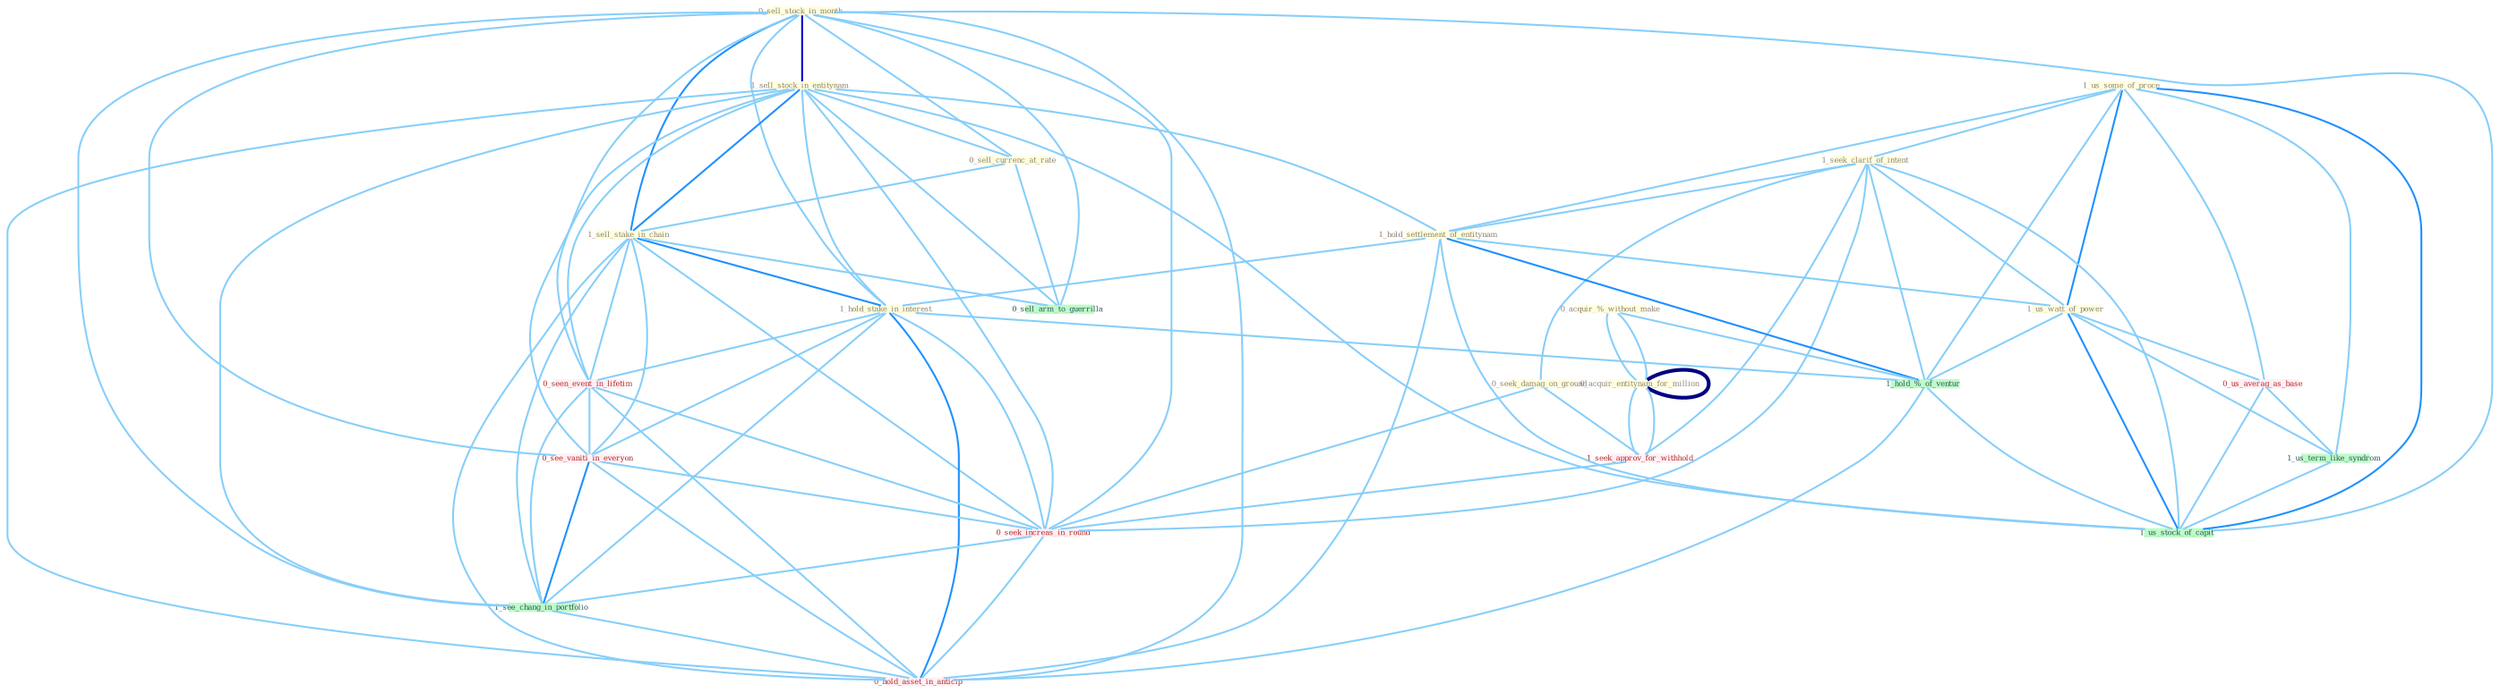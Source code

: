Graph G{ 
    node
    [shape=polygon,style=filled,width=.5,height=.06,color="#BDFCC9",fixedsize=true,fontsize=4,
    fontcolor="#2f4f4f"];
    {node
    [color="#ffffe0", fontcolor="#8b7d6b"] "0_sell_stock_in_month " "1_sell_stock_in_entitynam " "1_us_some_of_proce " "1_seek_clarif_of_intent " "1_hold_settlement_of_entitynam " "0_sell_currenc_at_rate " "1_us_watt_of_power " "1_sell_stake_in_chain " "0_acquir_entitynam_for_million " "1_hold_stake_in_interest " "0_acquir_%_without_make " "0_seek_damag_on_ground " "0_acquir_entitynam_for_million "}
{node [color="#fff0f5", fontcolor="#b22222"] "0_seen_event_in_lifetim " "0_us_averag_as_base " "1_seek_approv_for_withhold " "0_see_vaniti_in_everyon " "0_seek_increas_in_round " "0_hold_asset_in_anticip "}
edge [color="#B0E2FF"];

	"0_sell_stock_in_month " -- "1_sell_stock_in_entitynam " [w="3", color="#0000cd" , len=0.6];
	"0_sell_stock_in_month " -- "0_sell_currenc_at_rate " [w="1", color="#87cefa" ];
	"0_sell_stock_in_month " -- "1_sell_stake_in_chain " [w="2", color="#1e90ff" , len=0.8];
	"0_sell_stock_in_month " -- "1_hold_stake_in_interest " [w="1", color="#87cefa" ];
	"0_sell_stock_in_month " -- "0_seen_event_in_lifetim " [w="1", color="#87cefa" ];
	"0_sell_stock_in_month " -- "0_see_vaniti_in_everyon " [w="1", color="#87cefa" ];
	"0_sell_stock_in_month " -- "0_sell_arm_to_guerrilla " [w="1", color="#87cefa" ];
	"0_sell_stock_in_month " -- "0_seek_increas_in_round " [w="1", color="#87cefa" ];
	"0_sell_stock_in_month " -- "1_us_stock_of_capit " [w="1", color="#87cefa" ];
	"0_sell_stock_in_month " -- "1_see_chang_in_portfolio " [w="1", color="#87cefa" ];
	"0_sell_stock_in_month " -- "0_hold_asset_in_anticip " [w="1", color="#87cefa" ];
	"1_sell_stock_in_entitynam " -- "1_hold_settlement_of_entitynam " [w="1", color="#87cefa" ];
	"1_sell_stock_in_entitynam " -- "0_sell_currenc_at_rate " [w="1", color="#87cefa" ];
	"1_sell_stock_in_entitynam " -- "1_sell_stake_in_chain " [w="2", color="#1e90ff" , len=0.8];
	"1_sell_stock_in_entitynam " -- "1_hold_stake_in_interest " [w="1", color="#87cefa" ];
	"1_sell_stock_in_entitynam " -- "0_seen_event_in_lifetim " [w="1", color="#87cefa" ];
	"1_sell_stock_in_entitynam " -- "0_see_vaniti_in_everyon " [w="1", color="#87cefa" ];
	"1_sell_stock_in_entitynam " -- "0_sell_arm_to_guerrilla " [w="1", color="#87cefa" ];
	"1_sell_stock_in_entitynam " -- "0_seek_increas_in_round " [w="1", color="#87cefa" ];
	"1_sell_stock_in_entitynam " -- "1_us_stock_of_capit " [w="1", color="#87cefa" ];
	"1_sell_stock_in_entitynam " -- "1_see_chang_in_portfolio " [w="1", color="#87cefa" ];
	"1_sell_stock_in_entitynam " -- "0_hold_asset_in_anticip " [w="1", color="#87cefa" ];
	"1_us_some_of_proce " -- "1_seek_clarif_of_intent " [w="1", color="#87cefa" ];
	"1_us_some_of_proce " -- "1_hold_settlement_of_entitynam " [w="1", color="#87cefa" ];
	"1_us_some_of_proce " -- "1_us_watt_of_power " [w="2", color="#1e90ff" , len=0.8];
	"1_us_some_of_proce " -- "0_us_averag_as_base " [w="1", color="#87cefa" ];
	"1_us_some_of_proce " -- "1_us_term_like_syndrom " [w="1", color="#87cefa" ];
	"1_us_some_of_proce " -- "1_hold_%_of_ventur " [w="1", color="#87cefa" ];
	"1_us_some_of_proce " -- "1_us_stock_of_capit " [w="2", color="#1e90ff" , len=0.8];
	"1_seek_clarif_of_intent " -- "1_hold_settlement_of_entitynam " [w="1", color="#87cefa" ];
	"1_seek_clarif_of_intent " -- "1_us_watt_of_power " [w="1", color="#87cefa" ];
	"1_seek_clarif_of_intent " -- "0_seek_damag_on_ground " [w="1", color="#87cefa" ];
	"1_seek_clarif_of_intent " -- "1_seek_approv_for_withhold " [w="1", color="#87cefa" ];
	"1_seek_clarif_of_intent " -- "1_hold_%_of_ventur " [w="1", color="#87cefa" ];
	"1_seek_clarif_of_intent " -- "0_seek_increas_in_round " [w="1", color="#87cefa" ];
	"1_seek_clarif_of_intent " -- "1_us_stock_of_capit " [w="1", color="#87cefa" ];
	"1_hold_settlement_of_entitynam " -- "1_us_watt_of_power " [w="1", color="#87cefa" ];
	"1_hold_settlement_of_entitynam " -- "1_hold_stake_in_interest " [w="1", color="#87cefa" ];
	"1_hold_settlement_of_entitynam " -- "1_hold_%_of_ventur " [w="2", color="#1e90ff" , len=0.8];
	"1_hold_settlement_of_entitynam " -- "1_us_stock_of_capit " [w="1", color="#87cefa" ];
	"1_hold_settlement_of_entitynam " -- "0_hold_asset_in_anticip " [w="1", color="#87cefa" ];
	"0_sell_currenc_at_rate " -- "1_sell_stake_in_chain " [w="1", color="#87cefa" ];
	"0_sell_currenc_at_rate " -- "0_sell_arm_to_guerrilla " [w="1", color="#87cefa" ];
	"1_us_watt_of_power " -- "0_us_averag_as_base " [w="1", color="#87cefa" ];
	"1_us_watt_of_power " -- "1_us_term_like_syndrom " [w="1", color="#87cefa" ];
	"1_us_watt_of_power " -- "1_hold_%_of_ventur " [w="1", color="#87cefa" ];
	"1_us_watt_of_power " -- "1_us_stock_of_capit " [w="2", color="#1e90ff" , len=0.8];
	"1_sell_stake_in_chain " -- "1_hold_stake_in_interest " [w="2", color="#1e90ff" , len=0.8];
	"1_sell_stake_in_chain " -- "0_seen_event_in_lifetim " [w="1", color="#87cefa" ];
	"1_sell_stake_in_chain " -- "0_see_vaniti_in_everyon " [w="1", color="#87cefa" ];
	"1_sell_stake_in_chain " -- "0_sell_arm_to_guerrilla " [w="1", color="#87cefa" ];
	"1_sell_stake_in_chain " -- "0_seek_increas_in_round " [w="1", color="#87cefa" ];
	"1_sell_stake_in_chain " -- "1_see_chang_in_portfolio " [w="1", color="#87cefa" ];
	"1_sell_stake_in_chain " -- "0_hold_asset_in_anticip " [w="1", color="#87cefa" ];
	"0_acquir_entitynam_for_million " -- "0_acquir_%_without_make " [w="1", color="#87cefa" ];
	"0_acquir_entitynam_for_million " -- "0_acquir_entitynam_for_million " [w="4", style=bold, color="#000080", len=0.4];
	"0_acquir_entitynam_for_million " -- "1_seek_approv_for_withhold " [w="1", color="#87cefa" ];
	"1_hold_stake_in_interest " -- "0_seen_event_in_lifetim " [w="1", color="#87cefa" ];
	"1_hold_stake_in_interest " -- "1_hold_%_of_ventur " [w="1", color="#87cefa" ];
	"1_hold_stake_in_interest " -- "0_see_vaniti_in_everyon " [w="1", color="#87cefa" ];
	"1_hold_stake_in_interest " -- "0_seek_increas_in_round " [w="1", color="#87cefa" ];
	"1_hold_stake_in_interest " -- "1_see_chang_in_portfolio " [w="1", color="#87cefa" ];
	"1_hold_stake_in_interest " -- "0_hold_asset_in_anticip " [w="2", color="#1e90ff" , len=0.8];
	"0_acquir_%_without_make " -- "0_acquir_entitynam_for_million " [w="1", color="#87cefa" ];
	"0_acquir_%_without_make " -- "1_hold_%_of_ventur " [w="1", color="#87cefa" ];
	"0_seek_damag_on_ground " -- "1_seek_approv_for_withhold " [w="1", color="#87cefa" ];
	"0_seek_damag_on_ground " -- "0_seek_increas_in_round " [w="1", color="#87cefa" ];
	"0_acquir_entitynam_for_million " -- "1_seek_approv_for_withhold " [w="1", color="#87cefa" ];
	"0_seen_event_in_lifetim " -- "0_see_vaniti_in_everyon " [w="1", color="#87cefa" ];
	"0_seen_event_in_lifetim " -- "0_seek_increas_in_round " [w="1", color="#87cefa" ];
	"0_seen_event_in_lifetim " -- "1_see_chang_in_portfolio " [w="1", color="#87cefa" ];
	"0_seen_event_in_lifetim " -- "0_hold_asset_in_anticip " [w="1", color="#87cefa" ];
	"0_us_averag_as_base " -- "1_us_term_like_syndrom " [w="1", color="#87cefa" ];
	"0_us_averag_as_base " -- "1_us_stock_of_capit " [w="1", color="#87cefa" ];
	"1_us_term_like_syndrom " -- "1_us_stock_of_capit " [w="1", color="#87cefa" ];
	"1_seek_approv_for_withhold " -- "0_seek_increas_in_round " [w="1", color="#87cefa" ];
	"1_hold_%_of_ventur " -- "1_us_stock_of_capit " [w="1", color="#87cefa" ];
	"1_hold_%_of_ventur " -- "0_hold_asset_in_anticip " [w="1", color="#87cefa" ];
	"0_see_vaniti_in_everyon " -- "0_seek_increas_in_round " [w="1", color="#87cefa" ];
	"0_see_vaniti_in_everyon " -- "1_see_chang_in_portfolio " [w="2", color="#1e90ff" , len=0.8];
	"0_see_vaniti_in_everyon " -- "0_hold_asset_in_anticip " [w="1", color="#87cefa" ];
	"0_seek_increas_in_round " -- "1_see_chang_in_portfolio " [w="1", color="#87cefa" ];
	"0_seek_increas_in_round " -- "0_hold_asset_in_anticip " [w="1", color="#87cefa" ];
	"1_see_chang_in_portfolio " -- "0_hold_asset_in_anticip " [w="1", color="#87cefa" ];
}